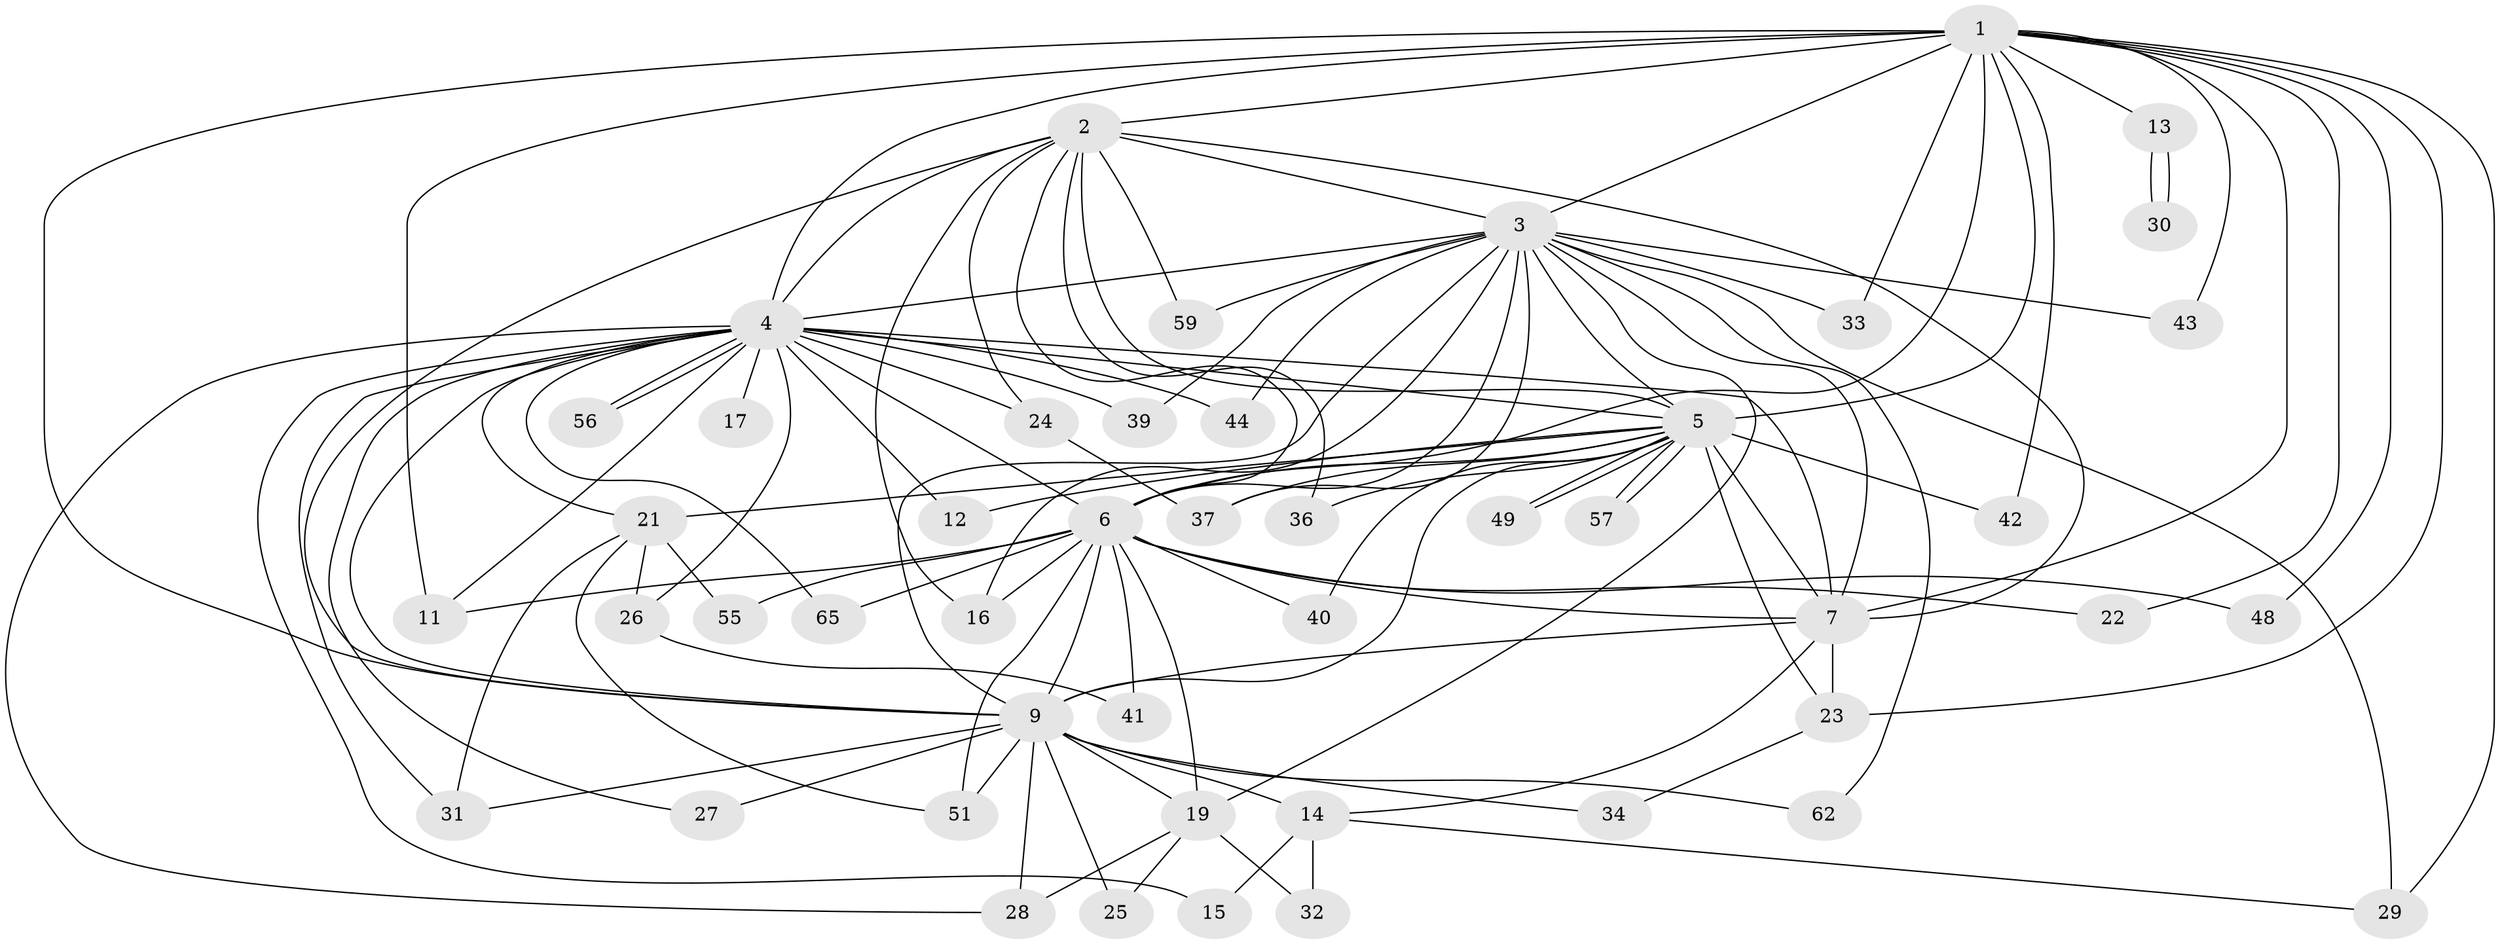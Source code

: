 // Generated by graph-tools (version 1.1) at 2025/51/02/27/25 19:51:48]
// undirected, 47 vertices, 113 edges
graph export_dot {
graph [start="1"]
  node [color=gray90,style=filled];
  1 [super="+8"];
  2 [super="+18"];
  3 [super="+64"];
  4 [super="+10"];
  5 [super="+53"];
  6 [super="+35"];
  7;
  9 [super="+20"];
  11 [super="+46"];
  12;
  13;
  14 [super="+63"];
  15;
  16 [super="+50"];
  17;
  19 [super="+54"];
  21 [super="+47"];
  22;
  23 [super="+58"];
  24 [super="+52"];
  25;
  26;
  27;
  28 [super="+38"];
  29;
  30;
  31 [super="+45"];
  32;
  33;
  34;
  36;
  37;
  39;
  40;
  41;
  42;
  43;
  44;
  48 [super="+60"];
  49;
  51 [super="+61"];
  55;
  56;
  57;
  59;
  62;
  65;
  1 -- 2 [weight=2];
  1 -- 3 [weight=2];
  1 -- 4 [weight=4];
  1 -- 5 [weight=2];
  1 -- 6 [weight=2];
  1 -- 7 [weight=2];
  1 -- 9 [weight=3];
  1 -- 11;
  1 -- 13 [weight=2];
  1 -- 22;
  1 -- 29;
  1 -- 42;
  1 -- 43;
  1 -- 33;
  1 -- 48 [weight=2];
  1 -- 23;
  2 -- 3;
  2 -- 4 [weight=2];
  2 -- 5;
  2 -- 6;
  2 -- 7 [weight=2];
  2 -- 9;
  2 -- 16;
  2 -- 24;
  2 -- 36;
  2 -- 59;
  3 -- 4 [weight=2];
  3 -- 5;
  3 -- 6;
  3 -- 7;
  3 -- 9;
  3 -- 16;
  3 -- 19;
  3 -- 29;
  3 -- 33;
  3 -- 37;
  3 -- 39;
  3 -- 43;
  3 -- 44;
  3 -- 59;
  3 -- 62;
  4 -- 5 [weight=2];
  4 -- 6 [weight=3];
  4 -- 7 [weight=2];
  4 -- 9 [weight=2];
  4 -- 11;
  4 -- 12;
  4 -- 17 [weight=2];
  4 -- 27;
  4 -- 39;
  4 -- 44;
  4 -- 56;
  4 -- 56;
  4 -- 65;
  4 -- 15;
  4 -- 21;
  4 -- 24 [weight=2];
  4 -- 26;
  4 -- 28;
  4 -- 31;
  5 -- 6;
  5 -- 7;
  5 -- 9;
  5 -- 12;
  5 -- 23;
  5 -- 36;
  5 -- 40;
  5 -- 42;
  5 -- 49;
  5 -- 49;
  5 -- 57;
  5 -- 57;
  5 -- 21;
  5 -- 37;
  6 -- 7;
  6 -- 9;
  6 -- 22;
  6 -- 40;
  6 -- 41;
  6 -- 51;
  6 -- 55;
  6 -- 48;
  6 -- 65;
  6 -- 19;
  6 -- 11;
  6 -- 16;
  7 -- 9;
  7 -- 14;
  7 -- 23;
  9 -- 14;
  9 -- 19;
  9 -- 25;
  9 -- 27;
  9 -- 28;
  9 -- 31;
  9 -- 34;
  9 -- 51;
  9 -- 62;
  13 -- 30;
  13 -- 30;
  14 -- 15;
  14 -- 32;
  14 -- 29;
  19 -- 25;
  19 -- 32;
  19 -- 28;
  21 -- 26;
  21 -- 31;
  21 -- 55;
  21 -- 51;
  23 -- 34;
  24 -- 37;
  26 -- 41;
}
